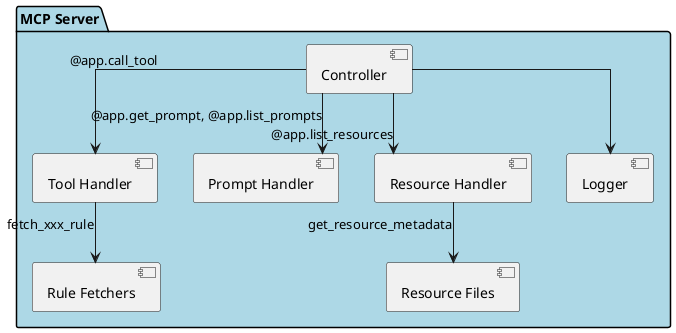 @startuml
top to bottom direction
skinparam linetype ortho

package "MCP Server" #LightBlue {
  component "Controller" as CONTROLLER
  component "Tool Handler" as TOOLHANDLER
  component "Prompt Handler" as PROMPTHANDLER
  component "Resource Handler" as RESOURCEHANDLER
  component "Rule Fetchers" as RULEFETCHERS
  component "Resource Files" as RESOURCEFILES
  component "Logger" as LOGGER
}

CONTROLLER --> TOOLHANDLER : @app.call_tool
CONTROLLER --> PROMPTHANDLER : @app.get_prompt, @app.list_prompts
CONTROLLER --> RESOURCEHANDLER : @app.list_resources
TOOLHANDLER --> RULEFETCHERS : fetch_xxx_rule
RESOURCEHANDLER --> RESOURCEFILES : get_resource_metadata
CONTROLLER --> LOGGER

@enduml
